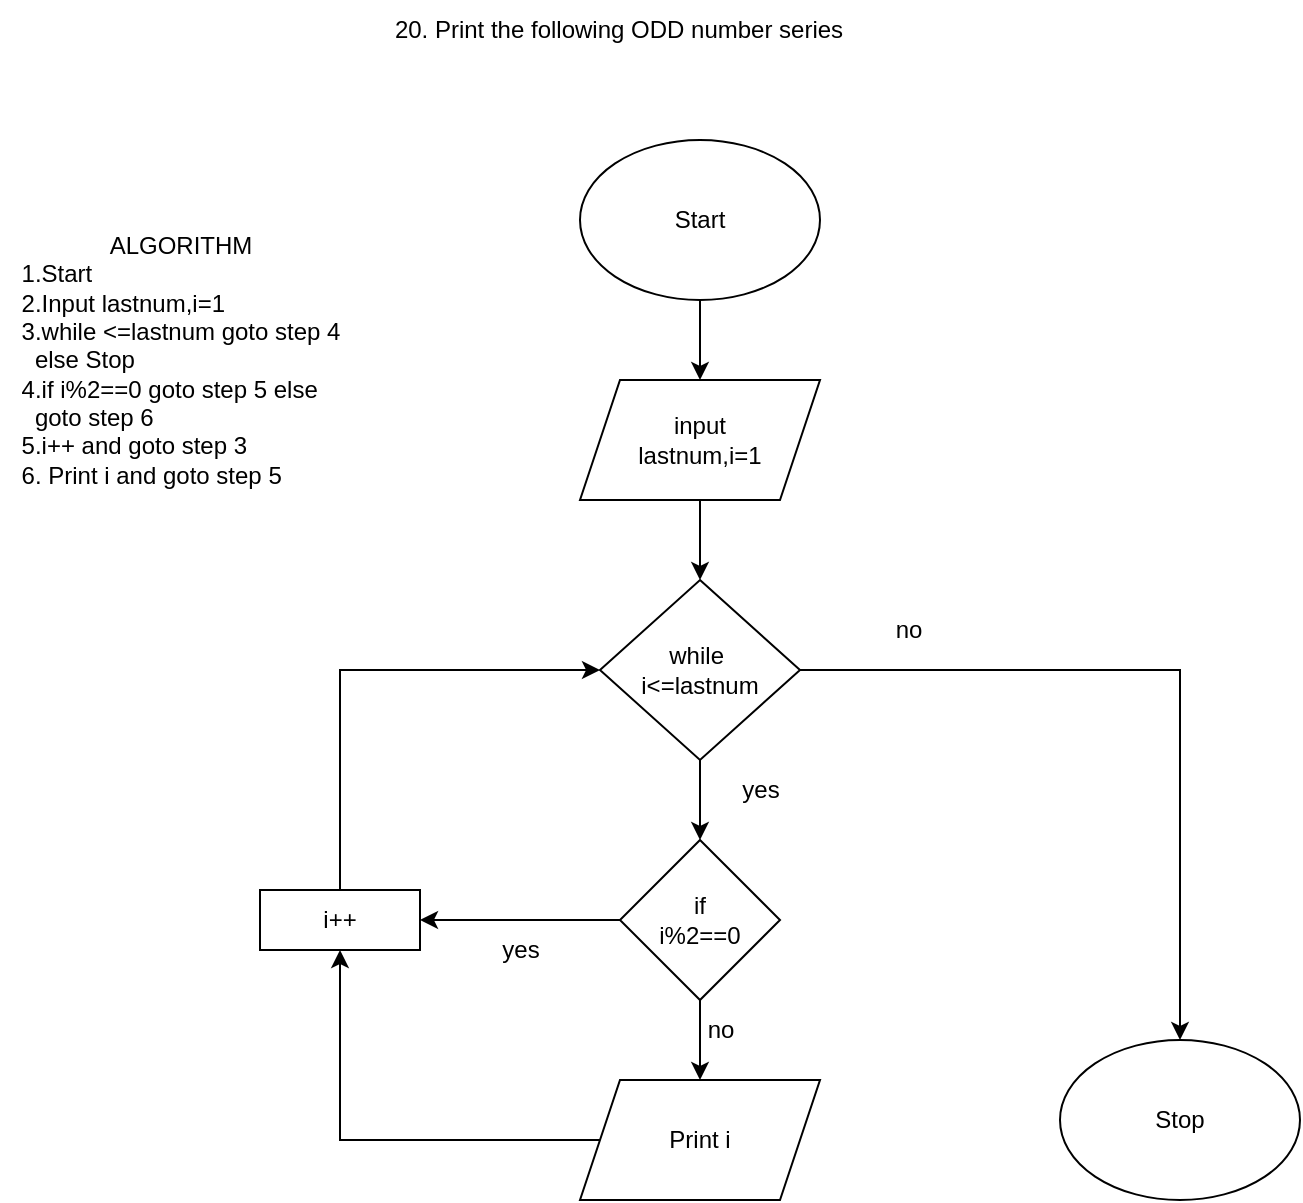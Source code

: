 <mxfile version="20.3.0" type="device"><diagram id="hDTzPXaNxplpbUJiWxyU" name="Page-1"><mxGraphModel dx="1038" dy="649" grid="1" gridSize="10" guides="1" tooltips="1" connect="1" arrows="1" fold="1" page="1" pageScale="1" pageWidth="827" pageHeight="1169" math="0" shadow="0"><root><mxCell id="0"/><mxCell id="1" parent="0"/><mxCell id="vzqobJ61c00CF7RtjluB-1" value="" style="edgeStyle=orthogonalEdgeStyle;rounded=0;orthogonalLoop=1;jettySize=auto;html=1;" parent="1" source="vzqobJ61c00CF7RtjluB-2" target="vzqobJ61c00CF7RtjluB-4" edge="1"><mxGeometry relative="1" as="geometry"/></mxCell><mxCell id="vzqobJ61c00CF7RtjluB-2" value="Start" style="ellipse;whiteSpace=wrap;html=1;" parent="1" vertex="1"><mxGeometry x="400" y="120" width="120" height="80" as="geometry"/></mxCell><mxCell id="vzqobJ61c00CF7RtjluB-3" value="" style="edgeStyle=orthogonalEdgeStyle;rounded=0;orthogonalLoop=1;jettySize=auto;html=1;" parent="1" source="vzqobJ61c00CF7RtjluB-4" target="vzqobJ61c00CF7RtjluB-7" edge="1"><mxGeometry relative="1" as="geometry"/></mxCell><mxCell id="vzqobJ61c00CF7RtjluB-4" value="input&lt;br&gt;lastnum,i=1" style="shape=parallelogram;perimeter=parallelogramPerimeter;whiteSpace=wrap;html=1;fixedSize=1;" parent="1" vertex="1"><mxGeometry x="400" y="240" width="120" height="60" as="geometry"/></mxCell><mxCell id="vzqobJ61c00CF7RtjluB-5" value="" style="edgeStyle=orthogonalEdgeStyle;rounded=0;orthogonalLoop=1;jettySize=auto;html=1;" parent="1" source="vzqobJ61c00CF7RtjluB-7" target="vzqobJ61c00CF7RtjluB-10" edge="1"><mxGeometry relative="1" as="geometry"/></mxCell><mxCell id="vzqobJ61c00CF7RtjluB-6" style="edgeStyle=orthogonalEdgeStyle;rounded=0;orthogonalLoop=1;jettySize=auto;html=1;exitX=1;exitY=0.5;exitDx=0;exitDy=0;entryX=0.5;entryY=0;entryDx=0;entryDy=0;" parent="1" source="vzqobJ61c00CF7RtjluB-7" target="vzqobJ61c00CF7RtjluB-18" edge="1"><mxGeometry relative="1" as="geometry"/></mxCell><mxCell id="vzqobJ61c00CF7RtjluB-7" value="while&amp;nbsp;&lt;br&gt;i&amp;lt;=lastnum" style="rhombus;whiteSpace=wrap;html=1;" parent="1" vertex="1"><mxGeometry x="410" y="340" width="100" height="90" as="geometry"/></mxCell><mxCell id="vzqobJ61c00CF7RtjluB-8" value="" style="edgeStyle=orthogonalEdgeStyle;rounded=0;orthogonalLoop=1;jettySize=auto;html=1;" parent="1" source="vzqobJ61c00CF7RtjluB-10" target="vzqobJ61c00CF7RtjluB-12" edge="1"><mxGeometry relative="1" as="geometry"/></mxCell><mxCell id="vzqobJ61c00CF7RtjluB-9" value="" style="edgeStyle=orthogonalEdgeStyle;rounded=0;orthogonalLoop=1;jettySize=auto;html=1;" parent="1" source="vzqobJ61c00CF7RtjluB-10" target="vzqobJ61c00CF7RtjluB-14" edge="1"><mxGeometry relative="1" as="geometry"/></mxCell><mxCell id="vzqobJ61c00CF7RtjluB-10" value="if&lt;br&gt;i%2==0" style="rhombus;whiteSpace=wrap;html=1;" parent="1" vertex="1"><mxGeometry x="420" y="470" width="80" height="80" as="geometry"/></mxCell><mxCell id="vzqobJ61c00CF7RtjluB-11" value="" style="edgeStyle=orthogonalEdgeStyle;rounded=0;orthogonalLoop=1;jettySize=auto;html=1;" parent="1" source="vzqobJ61c00CF7RtjluB-12" target="vzqobJ61c00CF7RtjluB-14" edge="1"><mxGeometry relative="1" as="geometry"/></mxCell><mxCell id="vzqobJ61c00CF7RtjluB-12" value="Print i" style="shape=parallelogram;perimeter=parallelogramPerimeter;whiteSpace=wrap;html=1;fixedSize=1;" parent="1" vertex="1"><mxGeometry x="400" y="590" width="120" height="60" as="geometry"/></mxCell><mxCell id="vzqobJ61c00CF7RtjluB-13" style="edgeStyle=orthogonalEdgeStyle;rounded=0;orthogonalLoop=1;jettySize=auto;html=1;exitX=0.5;exitY=0;exitDx=0;exitDy=0;entryX=0;entryY=0.5;entryDx=0;entryDy=0;" parent="1" source="vzqobJ61c00CF7RtjluB-14" target="vzqobJ61c00CF7RtjluB-7" edge="1"><mxGeometry relative="1" as="geometry"/></mxCell><mxCell id="vzqobJ61c00CF7RtjluB-14" value="i++" style="whiteSpace=wrap;html=1;" parent="1" vertex="1"><mxGeometry x="240" y="495" width="80" height="30" as="geometry"/></mxCell><mxCell id="vzqobJ61c00CF7RtjluB-15" value="no" style="text;html=1;align=center;verticalAlign=middle;resizable=0;points=[];autosize=1;strokeColor=none;fillColor=none;" parent="1" vertex="1"><mxGeometry x="450" y="550" width="40" height="30" as="geometry"/></mxCell><mxCell id="vzqobJ61c00CF7RtjluB-16" value="yes" style="text;html=1;align=center;verticalAlign=middle;resizable=0;points=[];autosize=1;strokeColor=none;fillColor=none;" parent="1" vertex="1"><mxGeometry x="350" y="510" width="40" height="30" as="geometry"/></mxCell><mxCell id="vzqobJ61c00CF7RtjluB-17" value="yes" style="text;html=1;align=center;verticalAlign=middle;resizable=0;points=[];autosize=1;strokeColor=none;fillColor=none;" parent="1" vertex="1"><mxGeometry x="470" y="430" width="40" height="30" as="geometry"/></mxCell><mxCell id="vzqobJ61c00CF7RtjluB-18" value="Stop" style="ellipse;whiteSpace=wrap;html=1;" parent="1" vertex="1"><mxGeometry x="640" y="570" width="120" height="80" as="geometry"/></mxCell><mxCell id="vzqobJ61c00CF7RtjluB-19" value="20. Print the following ODD number series" style="text;html=1;align=center;verticalAlign=middle;resizable=0;points=[];autosize=1;strokeColor=none;fillColor=none;" parent="1" vertex="1"><mxGeometry x="294" y="50" width="250" height="30" as="geometry"/></mxCell><mxCell id="LgRuxh2PfD36autlDjrc-1" value="ALGORITHM&lt;br&gt;&lt;div style=&quot;text-align: left;&quot;&gt;&lt;span style=&quot;background-color: initial;&quot;&gt;1.Start&lt;/span&gt;&lt;/div&gt;&lt;div style=&quot;text-align: left;&quot;&gt;&lt;span style=&quot;background-color: initial;&quot;&gt;2.Input lastnum,i=1&lt;/span&gt;&lt;/div&gt;&lt;div style=&quot;text-align: left;&quot;&gt;&lt;span style=&quot;background-color: initial;&quot;&gt;3.while &amp;lt;=lastnum goto step 4&lt;/span&gt;&lt;/div&gt;&lt;div style=&quot;text-align: left;&quot;&gt;&lt;span style=&quot;background-color: initial;&quot;&gt;&amp;nbsp; else Stop&lt;/span&gt;&lt;/div&gt;&lt;div style=&quot;text-align: left;&quot;&gt;&lt;span style=&quot;background-color: initial;&quot;&gt;4.if i%2==0 goto step 5 else&amp;nbsp;&lt;/span&gt;&lt;/div&gt;&lt;div style=&quot;text-align: left;&quot;&gt;&lt;span style=&quot;background-color: initial;&quot;&gt;&amp;nbsp; goto step 6&lt;/span&gt;&lt;/div&gt;&lt;div style=&quot;text-align: left;&quot;&gt;&lt;span style=&quot;background-color: initial;&quot;&gt;5.i++ and goto step 3&lt;/span&gt;&lt;/div&gt;&lt;div style=&quot;text-align: left;&quot;&gt;&lt;span style=&quot;background-color: initial;&quot;&gt;6. Print i and goto step 5&lt;/span&gt;&lt;/div&gt;" style="text;html=1;align=center;verticalAlign=middle;resizable=0;points=[];autosize=1;strokeColor=none;fillColor=none;" vertex="1" parent="1"><mxGeometry x="110" y="160" width="180" height="140" as="geometry"/></mxCell><mxCell id="LgRuxh2PfD36autlDjrc-2" value="no" style="text;html=1;align=center;verticalAlign=middle;resizable=0;points=[];autosize=1;strokeColor=none;fillColor=none;" vertex="1" parent="1"><mxGeometry x="544" y="350" width="40" height="30" as="geometry"/></mxCell></root></mxGraphModel></diagram></mxfile>